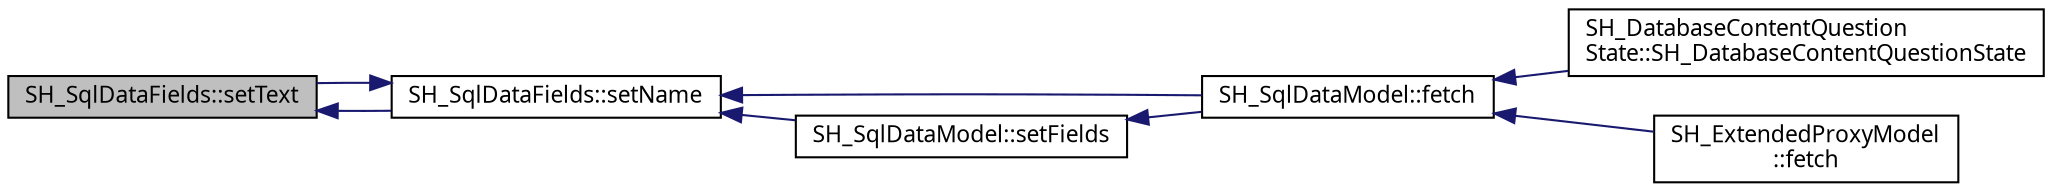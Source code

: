 digraph "SH_SqlDataFields::setText"
{
 // INTERACTIVE_SVG=YES
  bgcolor="transparent";
  edge [fontname="Verdana",fontsize="11",labelfontname="Verdana",labelfontsize="11"];
  node [fontname="Verdana",fontsize="11",shape=record];
  rankdir="LR";
  Node1 [label="SH_SqlDataFields::setText",height=0.2,width=0.4,color="black", fillcolor="grey75", style="filled" fontcolor="black"];
  Node1 -> Node2 [dir="back",color="midnightblue",fontsize="11",style="solid"];
  Node2 [label="SH_SqlDataFields::setName",height=0.2,width=0.4,color="black",URL="$classSH__SqlDataFields.html#a8d7b864a4ad5513af9e4c47a0d9919e8"];
  Node2 -> Node3 [dir="back",color="midnightblue",fontsize="11",style="solid"];
  Node3 [label="SH_SqlDataModel::fetch",height=0.2,width=0.4,color="black",URL="$classSH__SqlDataModel.html#ab6c206088250a66ddc8cb8d33a38e421"];
  Node3 -> Node4 [dir="back",color="midnightblue",fontsize="11",style="solid"];
  Node4 [label="SH_DatabaseContentQuestion\lState::SH_DatabaseContentQuestionState",height=0.2,width=0.4,color="black",URL="$classSH__DatabaseContentQuestionState.html#ab26490ea519262a8f9ca72c000bf7313"];
  Node3 -> Node5 [dir="back",color="midnightblue",fontsize="11",style="solid"];
  Node5 [label="SH_ExtendedProxyModel\l::fetch",height=0.2,width=0.4,color="black",URL="$classSH__ExtendedProxyModel.html#a1df5323af8d29e81f22a7118227eeeb8"];
  Node2 -> Node6 [dir="back",color="midnightblue",fontsize="11",style="solid"];
  Node6 [label="SH_SqlDataModel::setFields",height=0.2,width=0.4,color="black",URL="$classSH__SqlDataModel.html#ad297d359375d55e66493ce8935f8ff05"];
  Node6 -> Node3 [dir="back",color="midnightblue",fontsize="11",style="solid"];
  Node2 -> Node1 [dir="back",color="midnightblue",fontsize="11",style="solid"];
}
